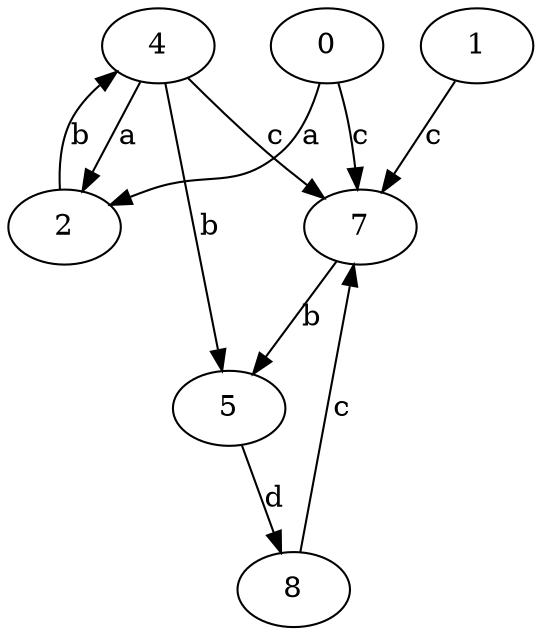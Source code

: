 strict digraph  {
1;
2;
4;
5;
0;
7;
8;
1 -> 7  [label=c];
2 -> 4  [label=b];
4 -> 2  [label=a];
4 -> 5  [label=b];
4 -> 7  [label=c];
5 -> 8  [label=d];
0 -> 2  [label=a];
0 -> 7  [label=c];
7 -> 5  [label=b];
8 -> 7  [label=c];
}
